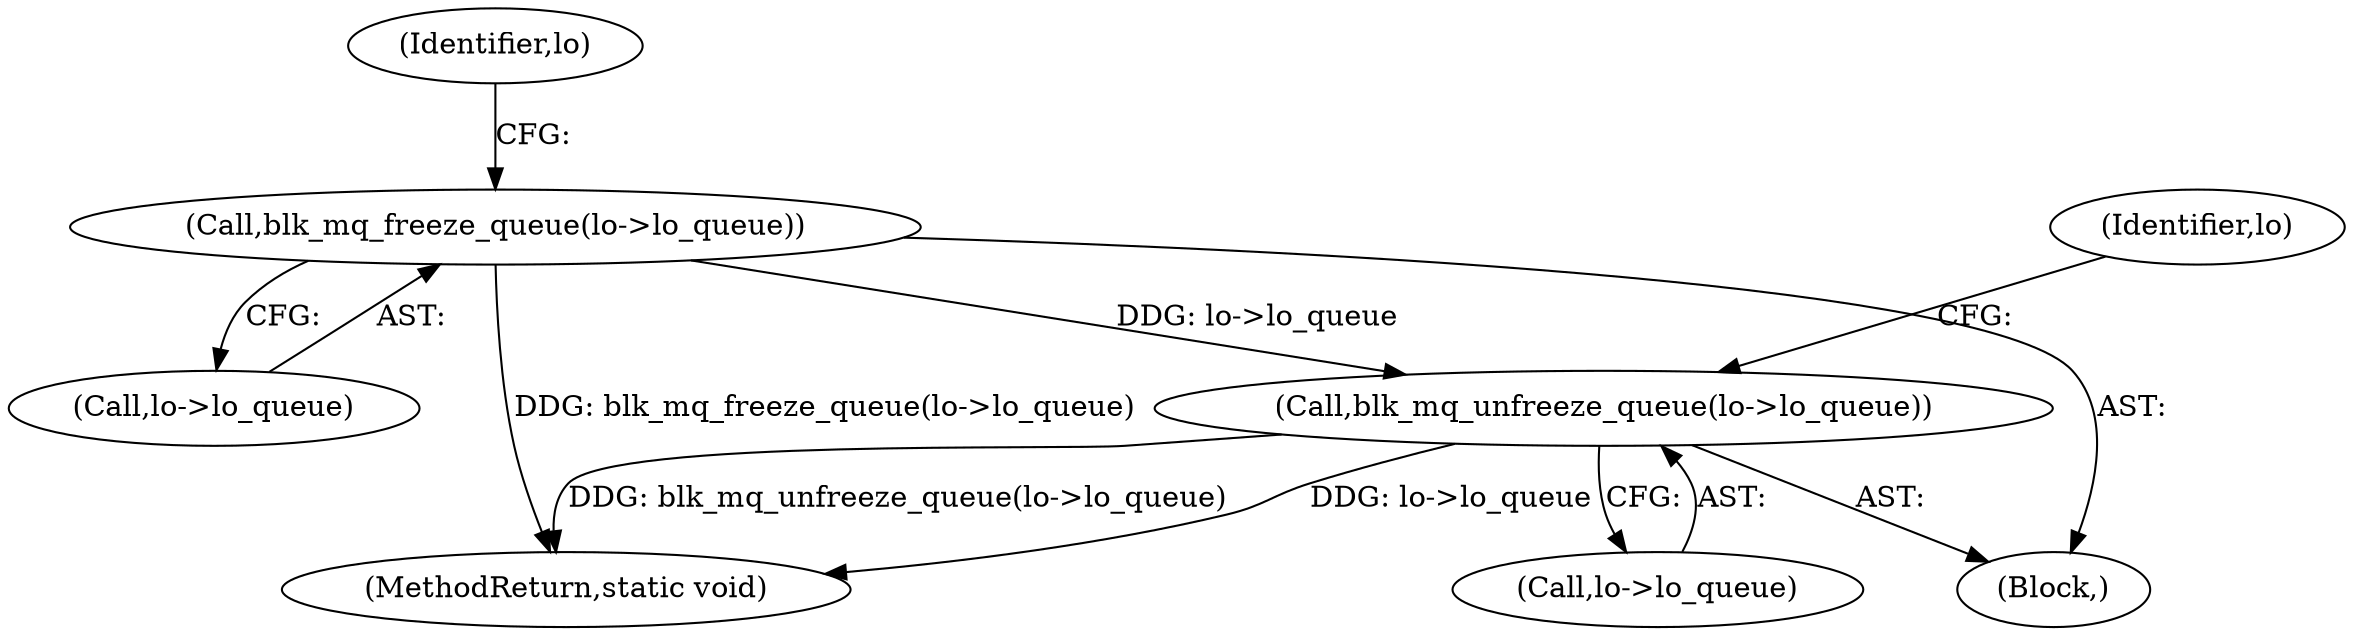 digraph "0_linux_ae6650163c66a7eff1acd6eb8b0f752dcfa8eba5@API" {
"1000152" [label="(Call,blk_mq_unfreeze_queue(lo->lo_queue))"];
"1000148" [label="(Call,blk_mq_freeze_queue(lo->lo_queue))"];
"1000161" [label="(MethodReturn,static void)"];
"1000152" [label="(Call,blk_mq_unfreeze_queue(lo->lo_queue))"];
"1000149" [label="(Call,lo->lo_queue)"];
"1000154" [label="(Identifier,lo)"];
"1000147" [label="(Block,)"];
"1000153" [label="(Call,lo->lo_queue)"];
"1000148" [label="(Call,blk_mq_freeze_queue(lo->lo_queue))"];
"1000159" [label="(Identifier,lo)"];
"1000152" -> "1000147"  [label="AST: "];
"1000152" -> "1000153"  [label="CFG: "];
"1000153" -> "1000152"  [label="AST: "];
"1000159" -> "1000152"  [label="CFG: "];
"1000152" -> "1000161"  [label="DDG: blk_mq_unfreeze_queue(lo->lo_queue)"];
"1000152" -> "1000161"  [label="DDG: lo->lo_queue"];
"1000148" -> "1000152"  [label="DDG: lo->lo_queue"];
"1000148" -> "1000147"  [label="AST: "];
"1000148" -> "1000149"  [label="CFG: "];
"1000149" -> "1000148"  [label="AST: "];
"1000154" -> "1000148"  [label="CFG: "];
"1000148" -> "1000161"  [label="DDG: blk_mq_freeze_queue(lo->lo_queue)"];
}

